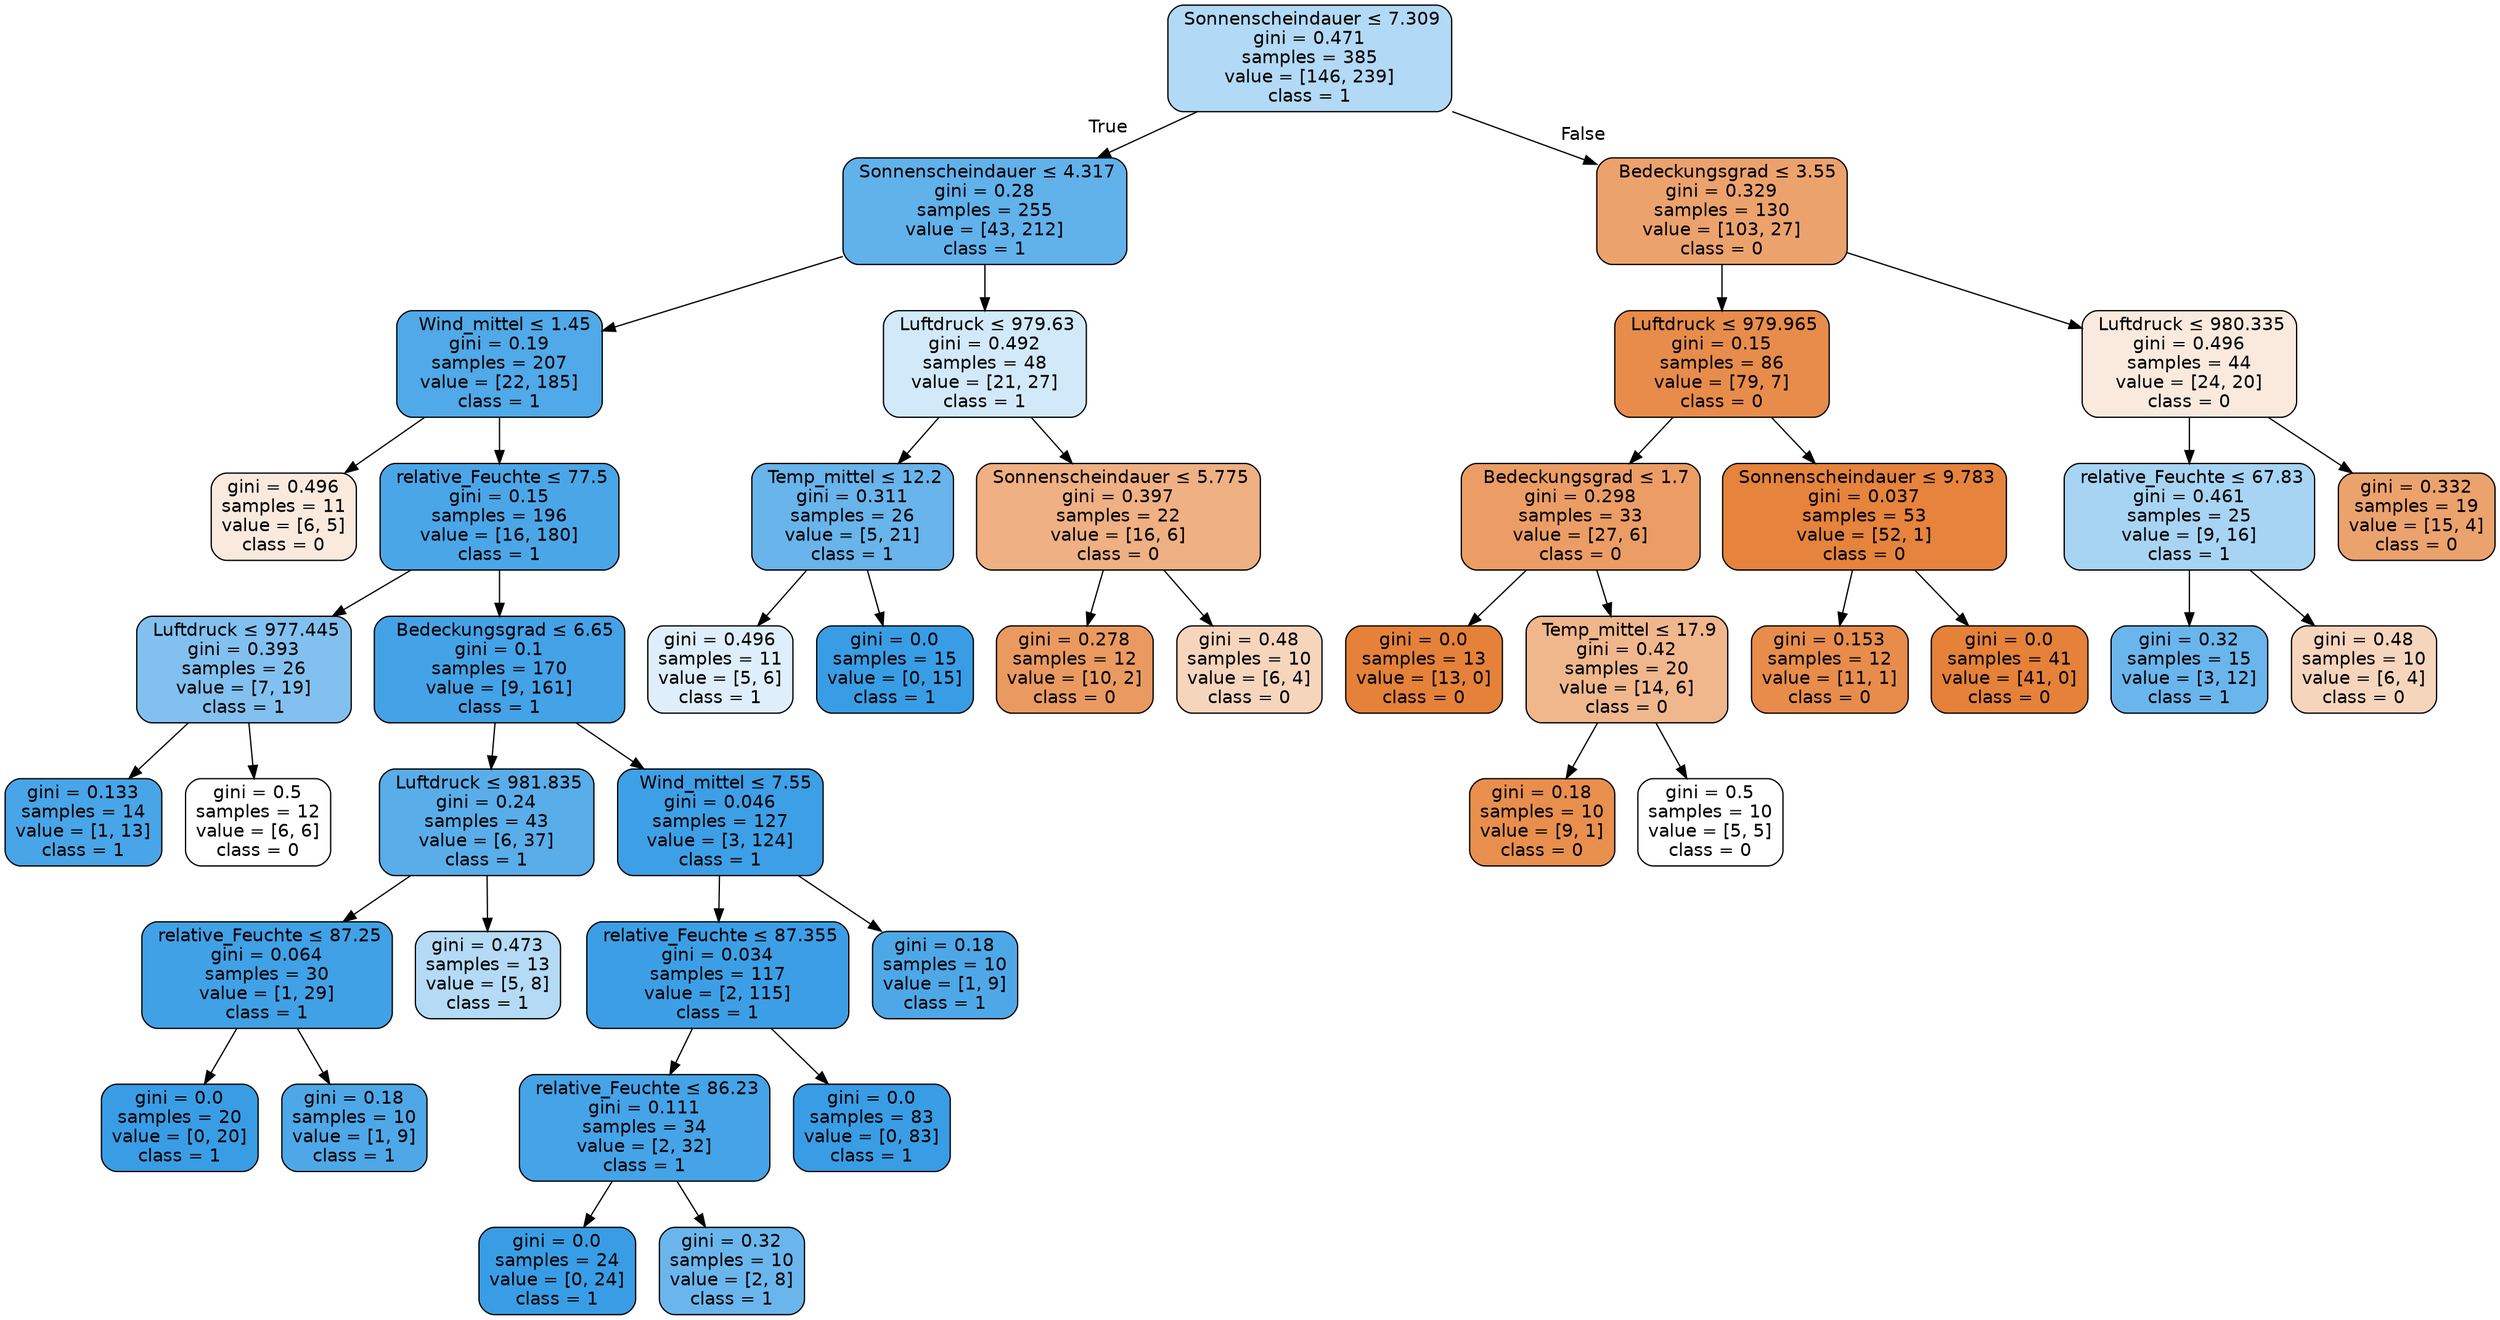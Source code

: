 digraph Tree {
node [shape=box, style="filled, rounded", color="black", fontname=helvetica] ;
edge [fontname=helvetica] ;
0 [label=< Sonnenscheindauer &le; 7.309<br/>gini = 0.471<br/>samples = 385<br/>value = [146, 239]<br/>class = 1>, fillcolor="#399de563"] ;
1 [label=< Sonnenscheindauer &le; 4.317<br/>gini = 0.28<br/>samples = 255<br/>value = [43, 212]<br/>class = 1>, fillcolor="#399de5cb"] ;
0 -> 1 [labeldistance=2.5, labelangle=45, headlabel="True"] ;
2 [label=<  Wind_mittel &le; 1.45<br/>gini = 0.19<br/>samples = 207<br/>value = [22, 185]<br/>class = 1>, fillcolor="#399de5e1"] ;
1 -> 2 ;
3 [label=<gini = 0.496<br/>samples = 11<br/>value = [6, 5]<br/>class = 0>, fillcolor="#e581392a"] ;
2 -> 3 ;
4 [label=< relative_Feuchte &le; 77.5<br/>gini = 0.15<br/>samples = 196<br/>value = [16, 180]<br/>class = 1>, fillcolor="#399de5e8"] ;
2 -> 4 ;
5 [label=< Luftdruck &le; 977.445<br/>gini = 0.393<br/>samples = 26<br/>value = [7, 19]<br/>class = 1>, fillcolor="#399de5a1"] ;
4 -> 5 ;
6 [label=<gini = 0.133<br/>samples = 14<br/>value = [1, 13]<br/>class = 1>, fillcolor="#399de5eb"] ;
5 -> 6 ;
7 [label=<gini = 0.5<br/>samples = 12<br/>value = [6, 6]<br/>class = 0>, fillcolor="#e5813900"] ;
5 -> 7 ;
8 [label=<  Bedeckungsgrad &le; 6.65<br/>gini = 0.1<br/>samples = 170<br/>value = [9, 161]<br/>class = 1>, fillcolor="#399de5f1"] ;
4 -> 8 ;
9 [label=< Luftdruck &le; 981.835<br/>gini = 0.24<br/>samples = 43<br/>value = [6, 37]<br/>class = 1>, fillcolor="#399de5d6"] ;
8 -> 9 ;
10 [label=< relative_Feuchte &le; 87.25<br/>gini = 0.064<br/>samples = 30<br/>value = [1, 29]<br/>class = 1>, fillcolor="#399de5f6"] ;
9 -> 10 ;
11 [label=<gini = 0.0<br/>samples = 20<br/>value = [0, 20]<br/>class = 1>, fillcolor="#399de5ff"] ;
10 -> 11 ;
12 [label=<gini = 0.18<br/>samples = 10<br/>value = [1, 9]<br/>class = 1>, fillcolor="#399de5e3"] ;
10 -> 12 ;
13 [label=<gini = 0.473<br/>samples = 13<br/>value = [5, 8]<br/>class = 1>, fillcolor="#399de560"] ;
9 -> 13 ;
14 [label=<  Wind_mittel &le; 7.55<br/>gini = 0.046<br/>samples = 127<br/>value = [3, 124]<br/>class = 1>, fillcolor="#399de5f9"] ;
8 -> 14 ;
15 [label=< relative_Feuchte &le; 87.355<br/>gini = 0.034<br/>samples = 117<br/>value = [2, 115]<br/>class = 1>, fillcolor="#399de5fb"] ;
14 -> 15 ;
16 [label=< relative_Feuchte &le; 86.23<br/>gini = 0.111<br/>samples = 34<br/>value = [2, 32]<br/>class = 1>, fillcolor="#399de5ef"] ;
15 -> 16 ;
17 [label=<gini = 0.0<br/>samples = 24<br/>value = [0, 24]<br/>class = 1>, fillcolor="#399de5ff"] ;
16 -> 17 ;
18 [label=<gini = 0.32<br/>samples = 10<br/>value = [2, 8]<br/>class = 1>, fillcolor="#399de5bf"] ;
16 -> 18 ;
19 [label=<gini = 0.0<br/>samples = 83<br/>value = [0, 83]<br/>class = 1>, fillcolor="#399de5ff"] ;
15 -> 19 ;
20 [label=<gini = 0.18<br/>samples = 10<br/>value = [1, 9]<br/>class = 1>, fillcolor="#399de5e3"] ;
14 -> 20 ;
21 [label=< Luftdruck &le; 979.63<br/>gini = 0.492<br/>samples = 48<br/>value = [21, 27]<br/>class = 1>, fillcolor="#399de539"] ;
1 -> 21 ;
22 [label=< Temp_mittel &le; 12.2<br/>gini = 0.311<br/>samples = 26<br/>value = [5, 21]<br/>class = 1>, fillcolor="#399de5c2"] ;
21 -> 22 ;
23 [label=<gini = 0.496<br/>samples = 11<br/>value = [5, 6]<br/>class = 1>, fillcolor="#399de52a"] ;
22 -> 23 ;
24 [label=<gini = 0.0<br/>samples = 15<br/>value = [0, 15]<br/>class = 1>, fillcolor="#399de5ff"] ;
22 -> 24 ;
25 [label=< Sonnenscheindauer &le; 5.775<br/>gini = 0.397<br/>samples = 22<br/>value = [16, 6]<br/>class = 0>, fillcolor="#e581399f"] ;
21 -> 25 ;
26 [label=<gini = 0.278<br/>samples = 12<br/>value = [10, 2]<br/>class = 0>, fillcolor="#e58139cc"] ;
25 -> 26 ;
27 [label=<gini = 0.48<br/>samples = 10<br/>value = [6, 4]<br/>class = 0>, fillcolor="#e5813955"] ;
25 -> 27 ;
28 [label=<  Bedeckungsgrad &le; 3.55<br/>gini = 0.329<br/>samples = 130<br/>value = [103, 27]<br/>class = 0>, fillcolor="#e58139bc"] ;
0 -> 28 [labeldistance=2.5, labelangle=-45, headlabel="False"] ;
29 [label=< Luftdruck &le; 979.965<br/>gini = 0.15<br/>samples = 86<br/>value = [79, 7]<br/>class = 0>, fillcolor="#e58139e8"] ;
28 -> 29 ;
30 [label=<  Bedeckungsgrad &le; 1.7<br/>gini = 0.298<br/>samples = 33<br/>value = [27, 6]<br/>class = 0>, fillcolor="#e58139c6"] ;
29 -> 30 ;
31 [label=<gini = 0.0<br/>samples = 13<br/>value = [13, 0]<br/>class = 0>, fillcolor="#e58139ff"] ;
30 -> 31 ;
32 [label=< Temp_mittel &le; 17.9<br/>gini = 0.42<br/>samples = 20<br/>value = [14, 6]<br/>class = 0>, fillcolor="#e5813992"] ;
30 -> 32 ;
33 [label=<gini = 0.18<br/>samples = 10<br/>value = [9, 1]<br/>class = 0>, fillcolor="#e58139e3"] ;
32 -> 33 ;
34 [label=<gini = 0.5<br/>samples = 10<br/>value = [5, 5]<br/>class = 0>, fillcolor="#e5813900"] ;
32 -> 34 ;
35 [label=< Sonnenscheindauer &le; 9.783<br/>gini = 0.037<br/>samples = 53<br/>value = [52, 1]<br/>class = 0>, fillcolor="#e58139fa"] ;
29 -> 35 ;
36 [label=<gini = 0.153<br/>samples = 12<br/>value = [11, 1]<br/>class = 0>, fillcolor="#e58139e8"] ;
35 -> 36 ;
37 [label=<gini = 0.0<br/>samples = 41<br/>value = [41, 0]<br/>class = 0>, fillcolor="#e58139ff"] ;
35 -> 37 ;
38 [label=< Luftdruck &le; 980.335<br/>gini = 0.496<br/>samples = 44<br/>value = [24, 20]<br/>class = 0>, fillcolor="#e581392a"] ;
28 -> 38 ;
39 [label=< relative_Feuchte &le; 67.83<br/>gini = 0.461<br/>samples = 25<br/>value = [9, 16]<br/>class = 1>, fillcolor="#399de570"] ;
38 -> 39 ;
40 [label=<gini = 0.32<br/>samples = 15<br/>value = [3, 12]<br/>class = 1>, fillcolor="#399de5bf"] ;
39 -> 40 ;
41 [label=<gini = 0.48<br/>samples = 10<br/>value = [6, 4]<br/>class = 0>, fillcolor="#e5813955"] ;
39 -> 41 ;
42 [label=<gini = 0.332<br/>samples = 19<br/>value = [15, 4]<br/>class = 0>, fillcolor="#e58139bb"] ;
38 -> 42 ;
}